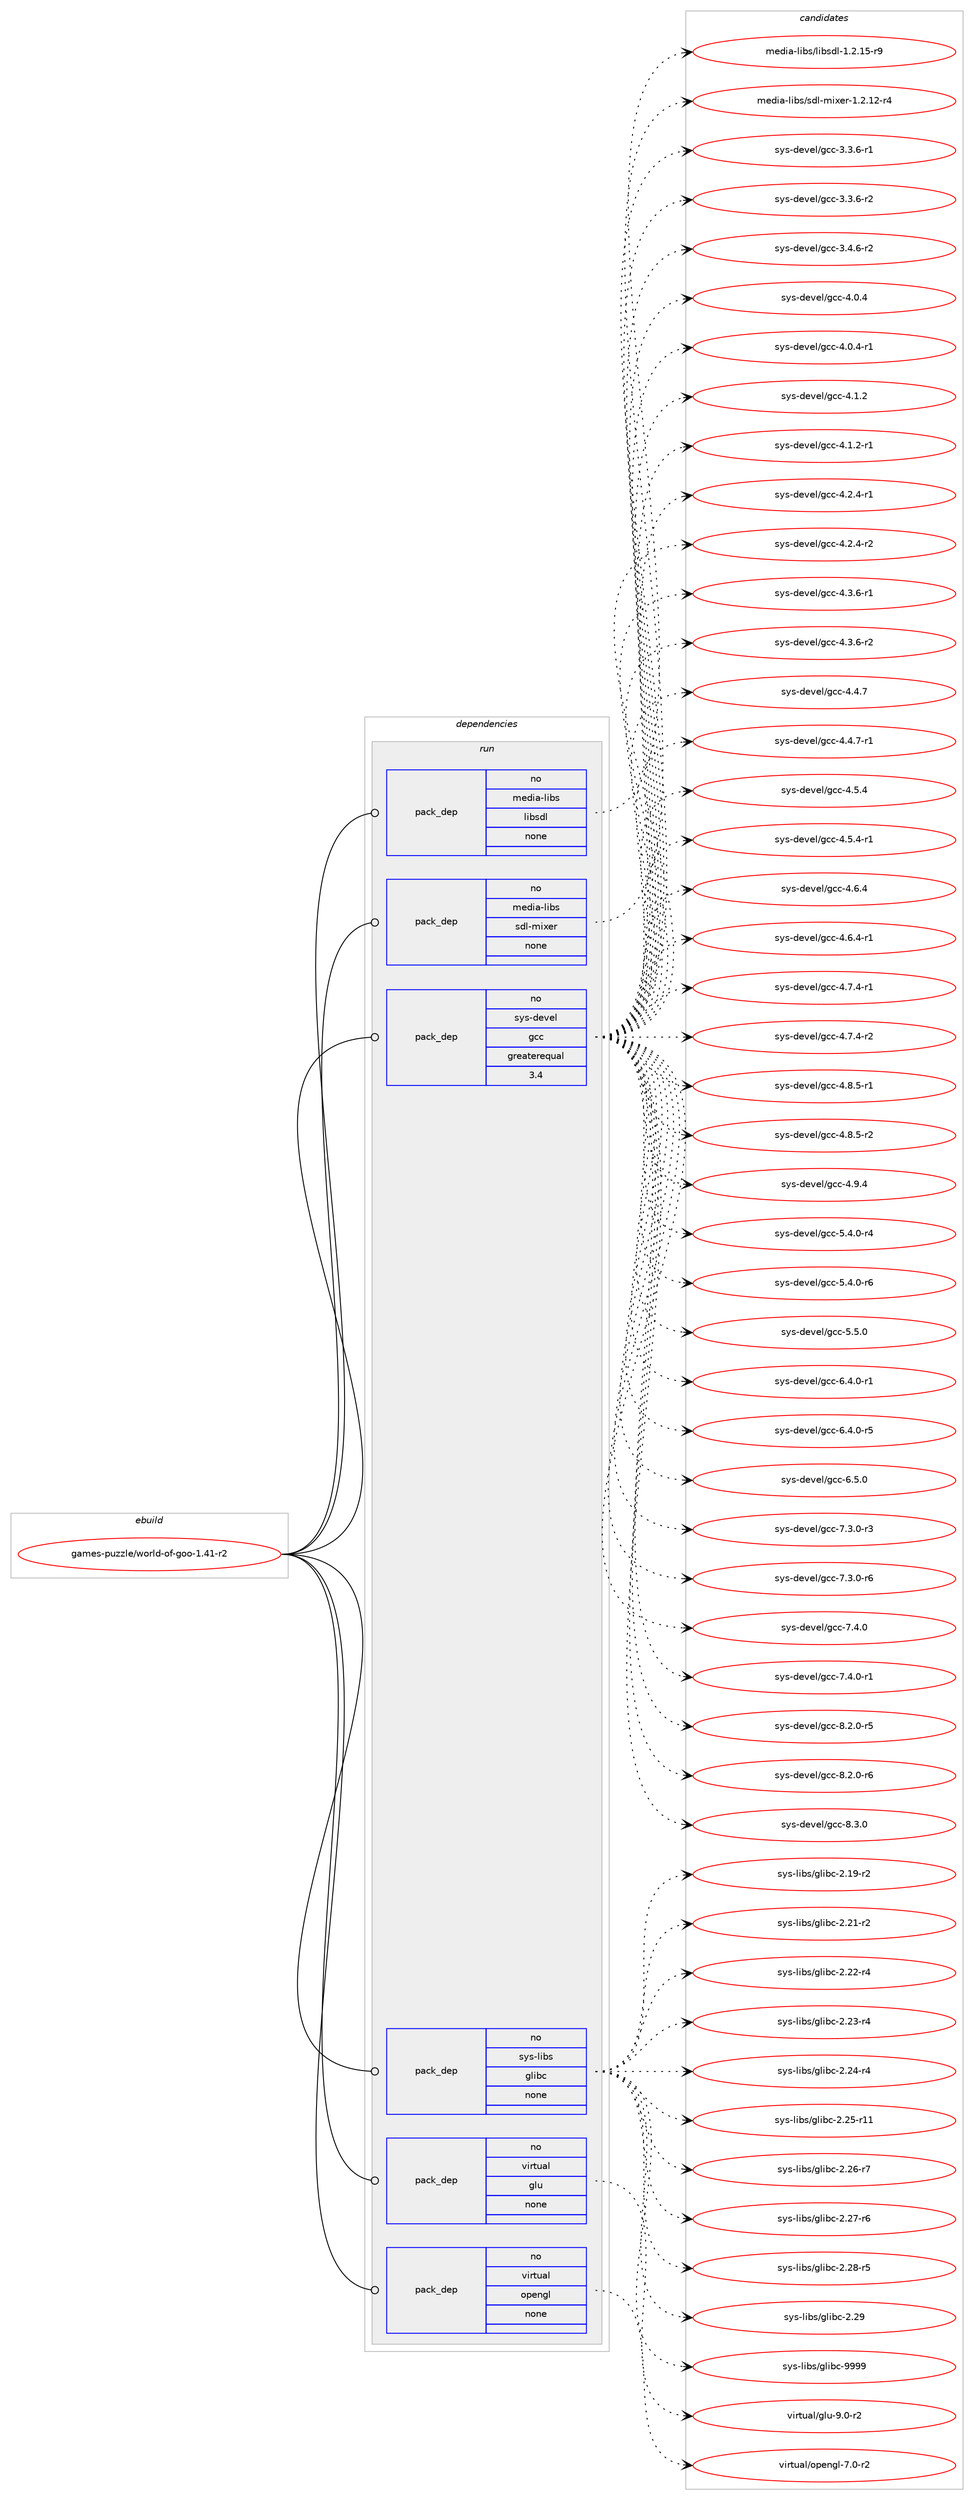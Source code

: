 digraph prolog {

# *************
# Graph options
# *************

newrank=true;
concentrate=true;
compound=true;
graph [rankdir=LR,fontname=Helvetica,fontsize=10,ranksep=1.5];#, ranksep=2.5, nodesep=0.2];
edge  [arrowhead=vee];
node  [fontname=Helvetica,fontsize=10];

# **********
# The ebuild
# **********

subgraph cluster_leftcol {
color=gray;
rank=same;
label=<<i>ebuild</i>>;
id [label="games-puzzle/world-of-goo-1.41-r2", color=red, width=4, href="../games-puzzle/world-of-goo-1.41-r2.svg"];
}

# ****************
# The dependencies
# ****************

subgraph cluster_midcol {
color=gray;
label=<<i>dependencies</i>>;
subgraph cluster_compile {
fillcolor="#eeeeee";
style=filled;
label=<<i>compile</i>>;
}
subgraph cluster_compileandrun {
fillcolor="#eeeeee";
style=filled;
label=<<i>compile and run</i>>;
}
subgraph cluster_run {
fillcolor="#eeeeee";
style=filled;
label=<<i>run</i>>;
subgraph pack1108679 {
dependency1559700 [label=<<TABLE BORDER="0" CELLBORDER="1" CELLSPACING="0" CELLPADDING="4" WIDTH="220"><TR><TD ROWSPAN="6" CELLPADDING="30">pack_dep</TD></TR><TR><TD WIDTH="110">no</TD></TR><TR><TD>media-libs</TD></TR><TR><TD>libsdl</TD></TR><TR><TD>none</TD></TR><TR><TD></TD></TR></TABLE>>, shape=none, color=blue];
}
id:e -> dependency1559700:w [weight=20,style="solid",arrowhead="odot"];
subgraph pack1108680 {
dependency1559701 [label=<<TABLE BORDER="0" CELLBORDER="1" CELLSPACING="0" CELLPADDING="4" WIDTH="220"><TR><TD ROWSPAN="6" CELLPADDING="30">pack_dep</TD></TR><TR><TD WIDTH="110">no</TD></TR><TR><TD>media-libs</TD></TR><TR><TD>sdl-mixer</TD></TR><TR><TD>none</TD></TR><TR><TD></TD></TR></TABLE>>, shape=none, color=blue];
}
id:e -> dependency1559701:w [weight=20,style="solid",arrowhead="odot"];
subgraph pack1108681 {
dependency1559702 [label=<<TABLE BORDER="0" CELLBORDER="1" CELLSPACING="0" CELLPADDING="4" WIDTH="220"><TR><TD ROWSPAN="6" CELLPADDING="30">pack_dep</TD></TR><TR><TD WIDTH="110">no</TD></TR><TR><TD>sys-devel</TD></TR><TR><TD>gcc</TD></TR><TR><TD>greaterequal</TD></TR><TR><TD>3.4</TD></TR></TABLE>>, shape=none, color=blue];
}
id:e -> dependency1559702:w [weight=20,style="solid",arrowhead="odot"];
subgraph pack1108682 {
dependency1559703 [label=<<TABLE BORDER="0" CELLBORDER="1" CELLSPACING="0" CELLPADDING="4" WIDTH="220"><TR><TD ROWSPAN="6" CELLPADDING="30">pack_dep</TD></TR><TR><TD WIDTH="110">no</TD></TR><TR><TD>sys-libs</TD></TR><TR><TD>glibc</TD></TR><TR><TD>none</TD></TR><TR><TD></TD></TR></TABLE>>, shape=none, color=blue];
}
id:e -> dependency1559703:w [weight=20,style="solid",arrowhead="odot"];
subgraph pack1108683 {
dependency1559704 [label=<<TABLE BORDER="0" CELLBORDER="1" CELLSPACING="0" CELLPADDING="4" WIDTH="220"><TR><TD ROWSPAN="6" CELLPADDING="30">pack_dep</TD></TR><TR><TD WIDTH="110">no</TD></TR><TR><TD>virtual</TD></TR><TR><TD>glu</TD></TR><TR><TD>none</TD></TR><TR><TD></TD></TR></TABLE>>, shape=none, color=blue];
}
id:e -> dependency1559704:w [weight=20,style="solid",arrowhead="odot"];
subgraph pack1108684 {
dependency1559705 [label=<<TABLE BORDER="0" CELLBORDER="1" CELLSPACING="0" CELLPADDING="4" WIDTH="220"><TR><TD ROWSPAN="6" CELLPADDING="30">pack_dep</TD></TR><TR><TD WIDTH="110">no</TD></TR><TR><TD>virtual</TD></TR><TR><TD>opengl</TD></TR><TR><TD>none</TD></TR><TR><TD></TD></TR></TABLE>>, shape=none, color=blue];
}
id:e -> dependency1559705:w [weight=20,style="solid",arrowhead="odot"];
}
}

# **************
# The candidates
# **************

subgraph cluster_choices {
rank=same;
color=gray;
label=<<i>candidates</i>>;

subgraph choice1108679 {
color=black;
nodesep=1;
choice1091011001059745108105981154710810598115100108454946504649534511457 [label="media-libs/libsdl-1.2.15-r9", color=red, width=4,href="../media-libs/libsdl-1.2.15-r9.svg"];
dependency1559700:e -> choice1091011001059745108105981154710810598115100108454946504649534511457:w [style=dotted,weight="100"];
}
subgraph choice1108680 {
color=black;
nodesep=1;
choice1091011001059745108105981154711510010845109105120101114454946504649504511452 [label="media-libs/sdl-mixer-1.2.12-r4", color=red, width=4,href="../media-libs/sdl-mixer-1.2.12-r4.svg"];
dependency1559701:e -> choice1091011001059745108105981154711510010845109105120101114454946504649504511452:w [style=dotted,weight="100"];
}
subgraph choice1108681 {
color=black;
nodesep=1;
choice115121115451001011181011084710399994551465146544511449 [label="sys-devel/gcc-3.3.6-r1", color=red, width=4,href="../sys-devel/gcc-3.3.6-r1.svg"];
choice115121115451001011181011084710399994551465146544511450 [label="sys-devel/gcc-3.3.6-r2", color=red, width=4,href="../sys-devel/gcc-3.3.6-r2.svg"];
choice115121115451001011181011084710399994551465246544511450 [label="sys-devel/gcc-3.4.6-r2", color=red, width=4,href="../sys-devel/gcc-3.4.6-r2.svg"];
choice11512111545100101118101108471039999455246484652 [label="sys-devel/gcc-4.0.4", color=red, width=4,href="../sys-devel/gcc-4.0.4.svg"];
choice115121115451001011181011084710399994552464846524511449 [label="sys-devel/gcc-4.0.4-r1", color=red, width=4,href="../sys-devel/gcc-4.0.4-r1.svg"];
choice11512111545100101118101108471039999455246494650 [label="sys-devel/gcc-4.1.2", color=red, width=4,href="../sys-devel/gcc-4.1.2.svg"];
choice115121115451001011181011084710399994552464946504511449 [label="sys-devel/gcc-4.1.2-r1", color=red, width=4,href="../sys-devel/gcc-4.1.2-r1.svg"];
choice115121115451001011181011084710399994552465046524511449 [label="sys-devel/gcc-4.2.4-r1", color=red, width=4,href="../sys-devel/gcc-4.2.4-r1.svg"];
choice115121115451001011181011084710399994552465046524511450 [label="sys-devel/gcc-4.2.4-r2", color=red, width=4,href="../sys-devel/gcc-4.2.4-r2.svg"];
choice115121115451001011181011084710399994552465146544511449 [label="sys-devel/gcc-4.3.6-r1", color=red, width=4,href="../sys-devel/gcc-4.3.6-r1.svg"];
choice115121115451001011181011084710399994552465146544511450 [label="sys-devel/gcc-4.3.6-r2", color=red, width=4,href="../sys-devel/gcc-4.3.6-r2.svg"];
choice11512111545100101118101108471039999455246524655 [label="sys-devel/gcc-4.4.7", color=red, width=4,href="../sys-devel/gcc-4.4.7.svg"];
choice115121115451001011181011084710399994552465246554511449 [label="sys-devel/gcc-4.4.7-r1", color=red, width=4,href="../sys-devel/gcc-4.4.7-r1.svg"];
choice11512111545100101118101108471039999455246534652 [label="sys-devel/gcc-4.5.4", color=red, width=4,href="../sys-devel/gcc-4.5.4.svg"];
choice115121115451001011181011084710399994552465346524511449 [label="sys-devel/gcc-4.5.4-r1", color=red, width=4,href="../sys-devel/gcc-4.5.4-r1.svg"];
choice11512111545100101118101108471039999455246544652 [label="sys-devel/gcc-4.6.4", color=red, width=4,href="../sys-devel/gcc-4.6.4.svg"];
choice115121115451001011181011084710399994552465446524511449 [label="sys-devel/gcc-4.6.4-r1", color=red, width=4,href="../sys-devel/gcc-4.6.4-r1.svg"];
choice115121115451001011181011084710399994552465546524511449 [label="sys-devel/gcc-4.7.4-r1", color=red, width=4,href="../sys-devel/gcc-4.7.4-r1.svg"];
choice115121115451001011181011084710399994552465546524511450 [label="sys-devel/gcc-4.7.4-r2", color=red, width=4,href="../sys-devel/gcc-4.7.4-r2.svg"];
choice115121115451001011181011084710399994552465646534511449 [label="sys-devel/gcc-4.8.5-r1", color=red, width=4,href="../sys-devel/gcc-4.8.5-r1.svg"];
choice115121115451001011181011084710399994552465646534511450 [label="sys-devel/gcc-4.8.5-r2", color=red, width=4,href="../sys-devel/gcc-4.8.5-r2.svg"];
choice11512111545100101118101108471039999455246574652 [label="sys-devel/gcc-4.9.4", color=red, width=4,href="../sys-devel/gcc-4.9.4.svg"];
choice115121115451001011181011084710399994553465246484511452 [label="sys-devel/gcc-5.4.0-r4", color=red, width=4,href="../sys-devel/gcc-5.4.0-r4.svg"];
choice115121115451001011181011084710399994553465246484511454 [label="sys-devel/gcc-5.4.0-r6", color=red, width=4,href="../sys-devel/gcc-5.4.0-r6.svg"];
choice11512111545100101118101108471039999455346534648 [label="sys-devel/gcc-5.5.0", color=red, width=4,href="../sys-devel/gcc-5.5.0.svg"];
choice115121115451001011181011084710399994554465246484511449 [label="sys-devel/gcc-6.4.0-r1", color=red, width=4,href="../sys-devel/gcc-6.4.0-r1.svg"];
choice115121115451001011181011084710399994554465246484511453 [label="sys-devel/gcc-6.4.0-r5", color=red, width=4,href="../sys-devel/gcc-6.4.0-r5.svg"];
choice11512111545100101118101108471039999455446534648 [label="sys-devel/gcc-6.5.0", color=red, width=4,href="../sys-devel/gcc-6.5.0.svg"];
choice115121115451001011181011084710399994555465146484511451 [label="sys-devel/gcc-7.3.0-r3", color=red, width=4,href="../sys-devel/gcc-7.3.0-r3.svg"];
choice115121115451001011181011084710399994555465146484511454 [label="sys-devel/gcc-7.3.0-r6", color=red, width=4,href="../sys-devel/gcc-7.3.0-r6.svg"];
choice11512111545100101118101108471039999455546524648 [label="sys-devel/gcc-7.4.0", color=red, width=4,href="../sys-devel/gcc-7.4.0.svg"];
choice115121115451001011181011084710399994555465246484511449 [label="sys-devel/gcc-7.4.0-r1", color=red, width=4,href="../sys-devel/gcc-7.4.0-r1.svg"];
choice115121115451001011181011084710399994556465046484511453 [label="sys-devel/gcc-8.2.0-r5", color=red, width=4,href="../sys-devel/gcc-8.2.0-r5.svg"];
choice115121115451001011181011084710399994556465046484511454 [label="sys-devel/gcc-8.2.0-r6", color=red, width=4,href="../sys-devel/gcc-8.2.0-r6.svg"];
choice11512111545100101118101108471039999455646514648 [label="sys-devel/gcc-8.3.0", color=red, width=4,href="../sys-devel/gcc-8.3.0.svg"];
dependency1559702:e -> choice115121115451001011181011084710399994551465146544511449:w [style=dotted,weight="100"];
dependency1559702:e -> choice115121115451001011181011084710399994551465146544511450:w [style=dotted,weight="100"];
dependency1559702:e -> choice115121115451001011181011084710399994551465246544511450:w [style=dotted,weight="100"];
dependency1559702:e -> choice11512111545100101118101108471039999455246484652:w [style=dotted,weight="100"];
dependency1559702:e -> choice115121115451001011181011084710399994552464846524511449:w [style=dotted,weight="100"];
dependency1559702:e -> choice11512111545100101118101108471039999455246494650:w [style=dotted,weight="100"];
dependency1559702:e -> choice115121115451001011181011084710399994552464946504511449:w [style=dotted,weight="100"];
dependency1559702:e -> choice115121115451001011181011084710399994552465046524511449:w [style=dotted,weight="100"];
dependency1559702:e -> choice115121115451001011181011084710399994552465046524511450:w [style=dotted,weight="100"];
dependency1559702:e -> choice115121115451001011181011084710399994552465146544511449:w [style=dotted,weight="100"];
dependency1559702:e -> choice115121115451001011181011084710399994552465146544511450:w [style=dotted,weight="100"];
dependency1559702:e -> choice11512111545100101118101108471039999455246524655:w [style=dotted,weight="100"];
dependency1559702:e -> choice115121115451001011181011084710399994552465246554511449:w [style=dotted,weight="100"];
dependency1559702:e -> choice11512111545100101118101108471039999455246534652:w [style=dotted,weight="100"];
dependency1559702:e -> choice115121115451001011181011084710399994552465346524511449:w [style=dotted,weight="100"];
dependency1559702:e -> choice11512111545100101118101108471039999455246544652:w [style=dotted,weight="100"];
dependency1559702:e -> choice115121115451001011181011084710399994552465446524511449:w [style=dotted,weight="100"];
dependency1559702:e -> choice115121115451001011181011084710399994552465546524511449:w [style=dotted,weight="100"];
dependency1559702:e -> choice115121115451001011181011084710399994552465546524511450:w [style=dotted,weight="100"];
dependency1559702:e -> choice115121115451001011181011084710399994552465646534511449:w [style=dotted,weight="100"];
dependency1559702:e -> choice115121115451001011181011084710399994552465646534511450:w [style=dotted,weight="100"];
dependency1559702:e -> choice11512111545100101118101108471039999455246574652:w [style=dotted,weight="100"];
dependency1559702:e -> choice115121115451001011181011084710399994553465246484511452:w [style=dotted,weight="100"];
dependency1559702:e -> choice115121115451001011181011084710399994553465246484511454:w [style=dotted,weight="100"];
dependency1559702:e -> choice11512111545100101118101108471039999455346534648:w [style=dotted,weight="100"];
dependency1559702:e -> choice115121115451001011181011084710399994554465246484511449:w [style=dotted,weight="100"];
dependency1559702:e -> choice115121115451001011181011084710399994554465246484511453:w [style=dotted,weight="100"];
dependency1559702:e -> choice11512111545100101118101108471039999455446534648:w [style=dotted,weight="100"];
dependency1559702:e -> choice115121115451001011181011084710399994555465146484511451:w [style=dotted,weight="100"];
dependency1559702:e -> choice115121115451001011181011084710399994555465146484511454:w [style=dotted,weight="100"];
dependency1559702:e -> choice11512111545100101118101108471039999455546524648:w [style=dotted,weight="100"];
dependency1559702:e -> choice115121115451001011181011084710399994555465246484511449:w [style=dotted,weight="100"];
dependency1559702:e -> choice115121115451001011181011084710399994556465046484511453:w [style=dotted,weight="100"];
dependency1559702:e -> choice115121115451001011181011084710399994556465046484511454:w [style=dotted,weight="100"];
dependency1559702:e -> choice11512111545100101118101108471039999455646514648:w [style=dotted,weight="100"];
}
subgraph choice1108682 {
color=black;
nodesep=1;
choice115121115451081059811547103108105989945504649574511450 [label="sys-libs/glibc-2.19-r2", color=red, width=4,href="../sys-libs/glibc-2.19-r2.svg"];
choice115121115451081059811547103108105989945504650494511450 [label="sys-libs/glibc-2.21-r2", color=red, width=4,href="../sys-libs/glibc-2.21-r2.svg"];
choice115121115451081059811547103108105989945504650504511452 [label="sys-libs/glibc-2.22-r4", color=red, width=4,href="../sys-libs/glibc-2.22-r4.svg"];
choice115121115451081059811547103108105989945504650514511452 [label="sys-libs/glibc-2.23-r4", color=red, width=4,href="../sys-libs/glibc-2.23-r4.svg"];
choice115121115451081059811547103108105989945504650524511452 [label="sys-libs/glibc-2.24-r4", color=red, width=4,href="../sys-libs/glibc-2.24-r4.svg"];
choice11512111545108105981154710310810598994550465053451144949 [label="sys-libs/glibc-2.25-r11", color=red, width=4,href="../sys-libs/glibc-2.25-r11.svg"];
choice115121115451081059811547103108105989945504650544511455 [label="sys-libs/glibc-2.26-r7", color=red, width=4,href="../sys-libs/glibc-2.26-r7.svg"];
choice115121115451081059811547103108105989945504650554511454 [label="sys-libs/glibc-2.27-r6", color=red, width=4,href="../sys-libs/glibc-2.27-r6.svg"];
choice115121115451081059811547103108105989945504650564511453 [label="sys-libs/glibc-2.28-r5", color=red, width=4,href="../sys-libs/glibc-2.28-r5.svg"];
choice11512111545108105981154710310810598994550465057 [label="sys-libs/glibc-2.29", color=red, width=4,href="../sys-libs/glibc-2.29.svg"];
choice11512111545108105981154710310810598994557575757 [label="sys-libs/glibc-9999", color=red, width=4,href="../sys-libs/glibc-9999.svg"];
dependency1559703:e -> choice115121115451081059811547103108105989945504649574511450:w [style=dotted,weight="100"];
dependency1559703:e -> choice115121115451081059811547103108105989945504650494511450:w [style=dotted,weight="100"];
dependency1559703:e -> choice115121115451081059811547103108105989945504650504511452:w [style=dotted,weight="100"];
dependency1559703:e -> choice115121115451081059811547103108105989945504650514511452:w [style=dotted,weight="100"];
dependency1559703:e -> choice115121115451081059811547103108105989945504650524511452:w [style=dotted,weight="100"];
dependency1559703:e -> choice11512111545108105981154710310810598994550465053451144949:w [style=dotted,weight="100"];
dependency1559703:e -> choice115121115451081059811547103108105989945504650544511455:w [style=dotted,weight="100"];
dependency1559703:e -> choice115121115451081059811547103108105989945504650554511454:w [style=dotted,weight="100"];
dependency1559703:e -> choice115121115451081059811547103108105989945504650564511453:w [style=dotted,weight="100"];
dependency1559703:e -> choice11512111545108105981154710310810598994550465057:w [style=dotted,weight="100"];
dependency1559703:e -> choice11512111545108105981154710310810598994557575757:w [style=dotted,weight="100"];
}
subgraph choice1108683 {
color=black;
nodesep=1;
choice1181051141161179710847103108117455746484511450 [label="virtual/glu-9.0-r2", color=red, width=4,href="../virtual/glu-9.0-r2.svg"];
dependency1559704:e -> choice1181051141161179710847103108117455746484511450:w [style=dotted,weight="100"];
}
subgraph choice1108684 {
color=black;
nodesep=1;
choice1181051141161179710847111112101110103108455546484511450 [label="virtual/opengl-7.0-r2", color=red, width=4,href="../virtual/opengl-7.0-r2.svg"];
dependency1559705:e -> choice1181051141161179710847111112101110103108455546484511450:w [style=dotted,weight="100"];
}
}

}
